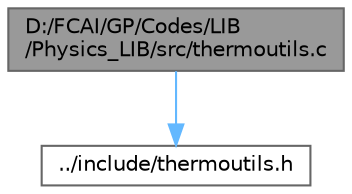 digraph "D:/FCAI/GP/Codes/LIB/Physics_LIB/src/thermoutils.c"
{
 // LATEX_PDF_SIZE
  bgcolor="transparent";
  edge [fontname=Helvetica,fontsize=10,labelfontname=Helvetica,labelfontsize=10];
  node [fontname=Helvetica,fontsize=10,shape=box,height=0.2,width=0.4];
  Node1 [id="Node000001",label="D:/FCAI/GP/Codes/LIB\l/Physics_LIB/src/thermoutils.c",height=0.2,width=0.4,color="gray40", fillcolor="grey60", style="filled", fontcolor="black",tooltip=" "];
  Node1 -> Node2 [id="edge1_Node000001_Node000002",color="steelblue1",style="solid",tooltip=" "];
  Node2 [id="Node000002",label="../include/thermoutils.h",height=0.2,width=0.4,color="grey40", fillcolor="white", style="filled",URL="$_physics___l_i_b_2include_2thermoutils_8h.html",tooltip=" "];
}
